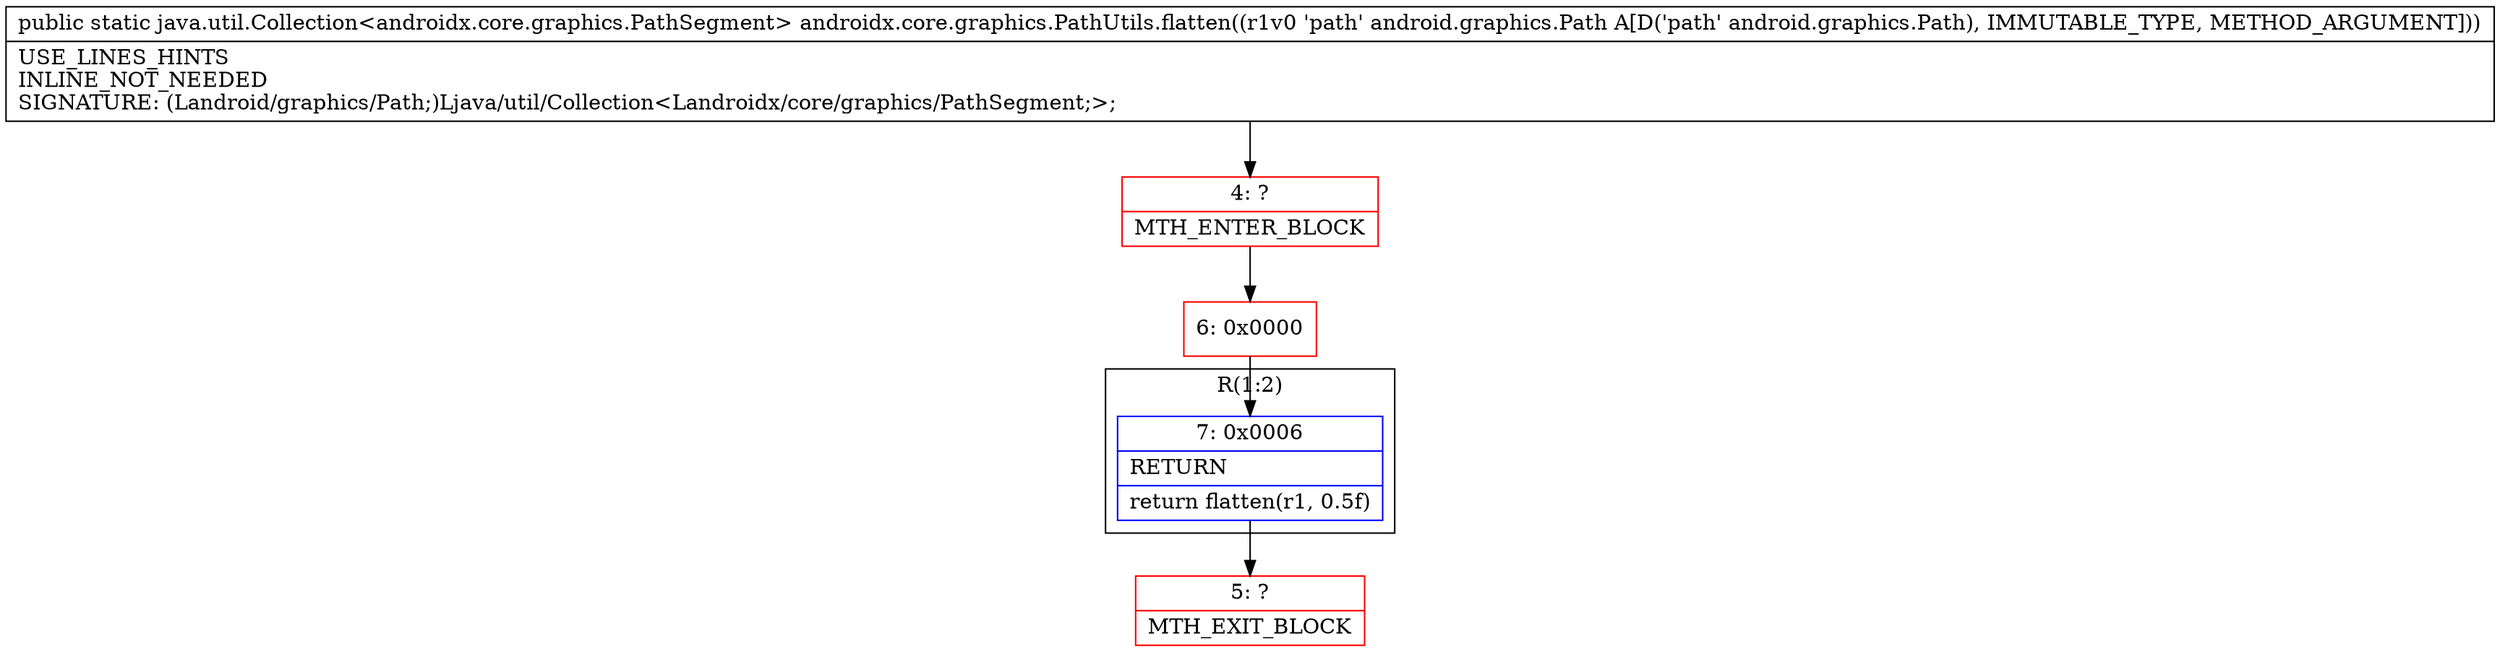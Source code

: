 digraph "CFG forandroidx.core.graphics.PathUtils.flatten(Landroid\/graphics\/Path;)Ljava\/util\/Collection;" {
subgraph cluster_Region_1715565713 {
label = "R(1:2)";
node [shape=record,color=blue];
Node_7 [shape=record,label="{7\:\ 0x0006|RETURN\l|return flatten(r1, 0.5f)\l}"];
}
Node_4 [shape=record,color=red,label="{4\:\ ?|MTH_ENTER_BLOCK\l}"];
Node_6 [shape=record,color=red,label="{6\:\ 0x0000}"];
Node_5 [shape=record,color=red,label="{5\:\ ?|MTH_EXIT_BLOCK\l}"];
MethodNode[shape=record,label="{public static java.util.Collection\<androidx.core.graphics.PathSegment\> androidx.core.graphics.PathUtils.flatten((r1v0 'path' android.graphics.Path A[D('path' android.graphics.Path), IMMUTABLE_TYPE, METHOD_ARGUMENT]))  | USE_LINES_HINTS\lINLINE_NOT_NEEDED\lSIGNATURE: (Landroid\/graphics\/Path;)Ljava\/util\/Collection\<Landroidx\/core\/graphics\/PathSegment;\>;\l}"];
MethodNode -> Node_4;Node_7 -> Node_5;
Node_4 -> Node_6;
Node_6 -> Node_7;
}

